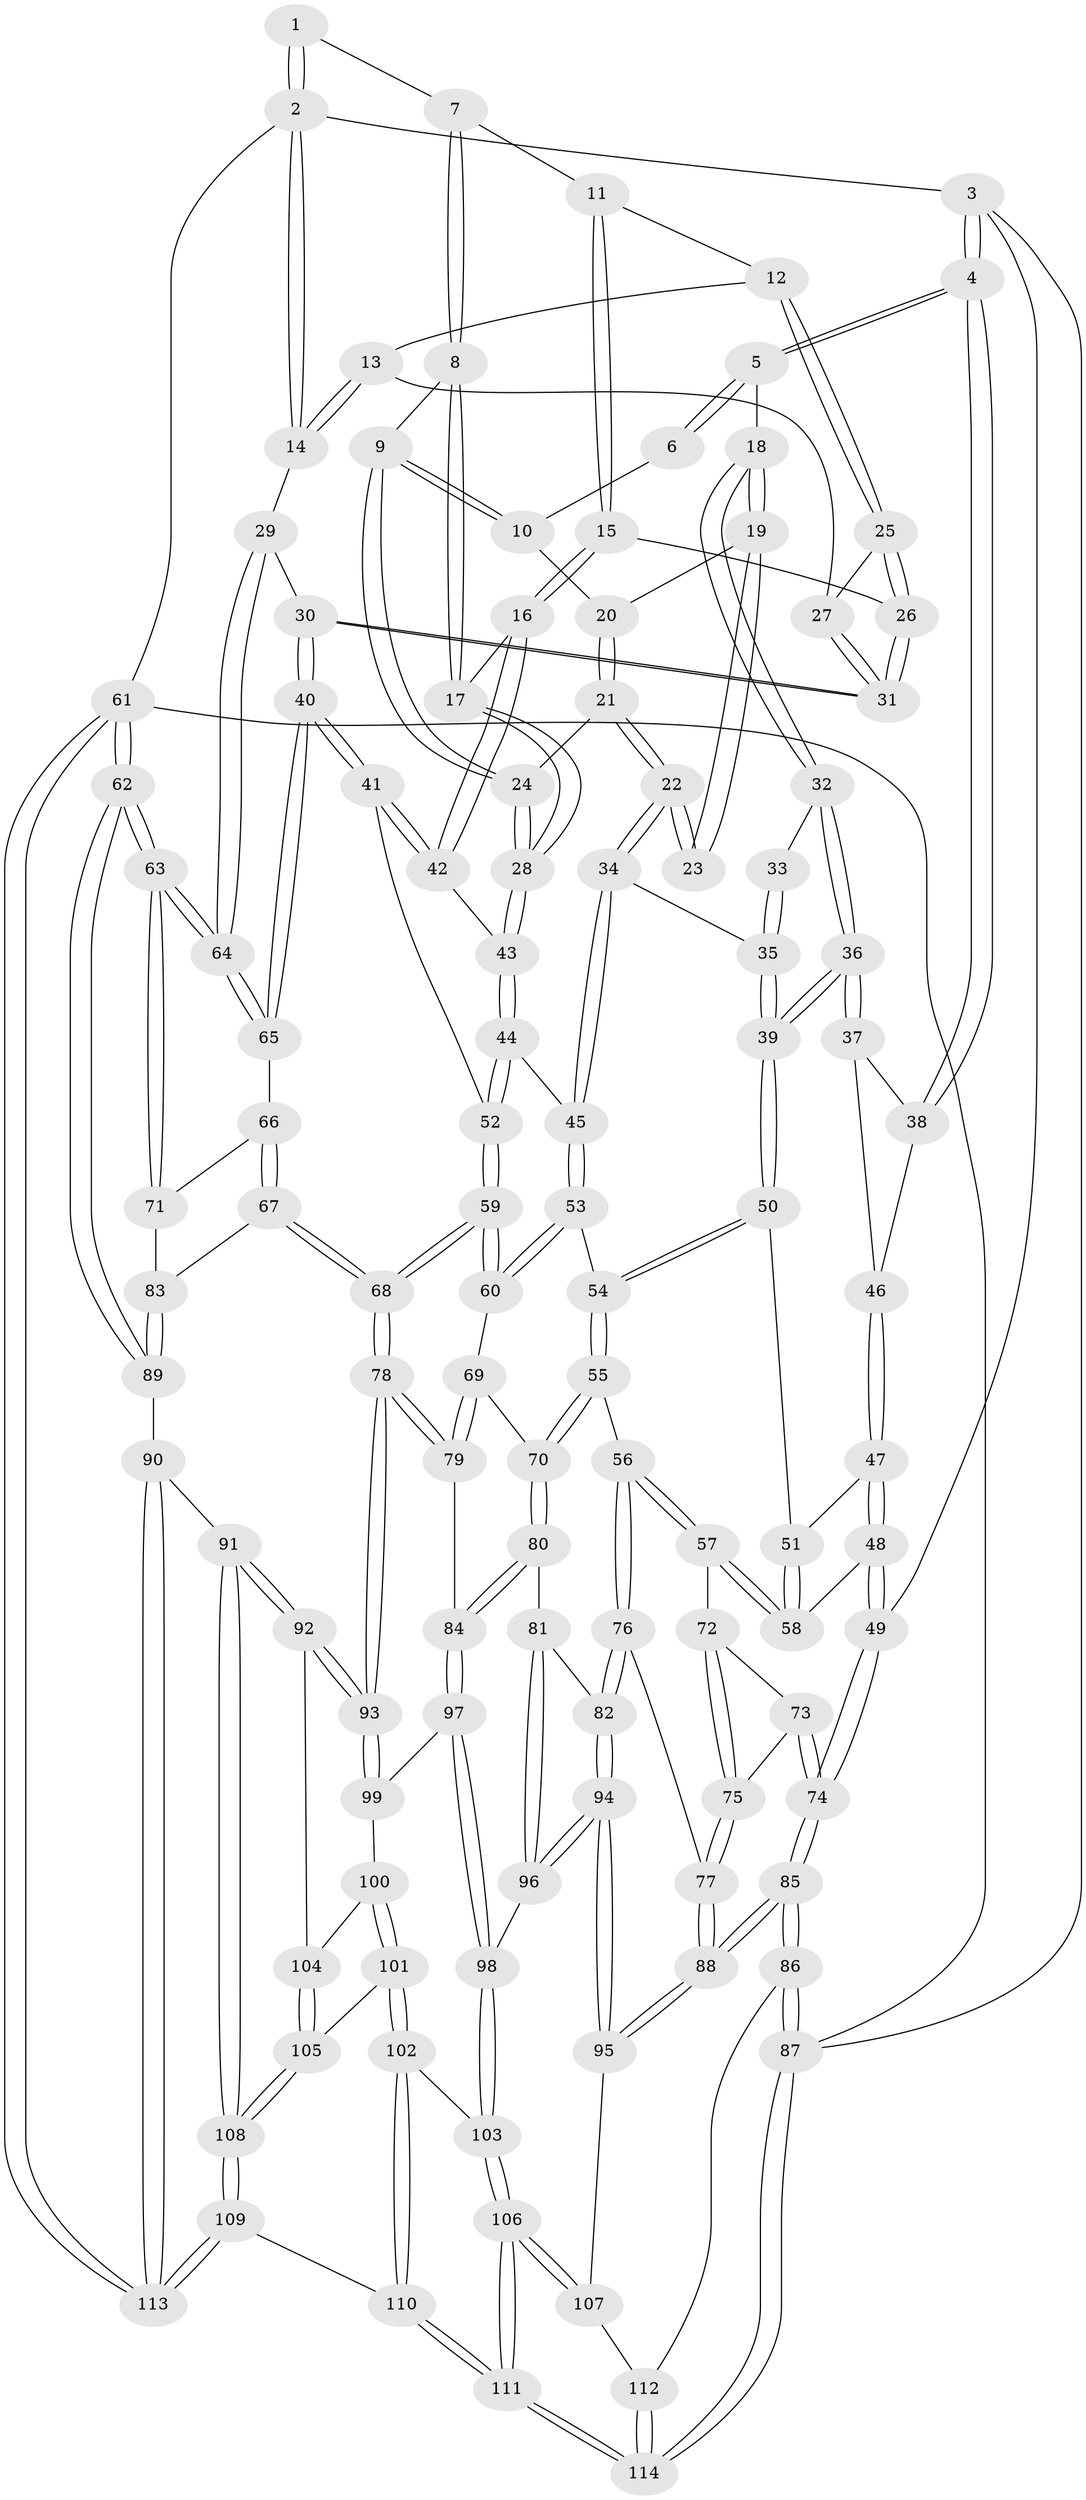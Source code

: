 // coarse degree distribution, {4: 0.3055555555555556, 5: 0.1388888888888889, 3: 0.4166666666666667, 2: 0.1388888888888889}
// Generated by graph-tools (version 1.1) at 2025/54/03/04/25 22:54:12]
// undirected, 114 vertices, 282 edges
graph export_dot {
  node [color=gray90,style=filled];
  1 [pos="+0.6007425449919717+0"];
  2 [pos="+1+0"];
  3 [pos="+0+0"];
  4 [pos="+0+0"];
  5 [pos="+0.0924983874533545+0"];
  6 [pos="+0.5188723927554438+0"];
  7 [pos="+0.6150535136675926+0"];
  8 [pos="+0.590137681894182+0.13681697537765936"];
  9 [pos="+0.5067086243148642+0.07349271849331984"];
  10 [pos="+0.48743077519527733+0"];
  11 [pos="+0.664892750282438+0.036260811570829325"];
  12 [pos="+0.7080902605559473+0.09075389113905373"];
  13 [pos="+0.7668630535849024+0.10698368925372317"];
  14 [pos="+1+0"];
  15 [pos="+0.624530425919291+0.17258203665199218"];
  16 [pos="+0.6201739916952718+0.17451989196053525"];
  17 [pos="+0.6063541045992136+0.17330395623900383"];
  18 [pos="+0.22311337109662005+0.07506017805476635"];
  19 [pos="+0.35788414671055835+0.07860162344003976"];
  20 [pos="+0.41044330678774205+0.06218791119843448"];
  21 [pos="+0.4252341110115751+0.18079852790040993"];
  22 [pos="+0.42459276811822433+0.18139080956858142"];
  23 [pos="+0.3808062463105463+0.1618284764159416"];
  24 [pos="+0.4762474350303527+0.16535077743058174"];
  25 [pos="+0.6639727601654761+0.15742553448949564"];
  26 [pos="+0.6386117048241182+0.17114694615178072"];
  27 [pos="+0.7527274097865082+0.15234148495685593"];
  28 [pos="+0.5598648405748647+0.1996959332686622"];
  29 [pos="+1+0"];
  30 [pos="+0.823232653005046+0.3235980613623552"];
  31 [pos="+0.7770614456386906+0.24915345552792917"];
  32 [pos="+0.22455895599379228+0.08863108488858065"];
  33 [pos="+0.3109381719208163+0.14978246542237597"];
  34 [pos="+0.3986264132245085+0.2875511396163139"];
  35 [pos="+0.33151571856620143+0.2792197400175307"];
  36 [pos="+0.1822490177861657+0.22893026766729027"];
  37 [pos="+0.12757807182886544+0.22434325890170237"];
  38 [pos="+0+0.08718561767493367"];
  39 [pos="+0.214652874235048+0.2980808526078588"];
  40 [pos="+0.8032989845267965+0.3715782187286446"];
  41 [pos="+0.7320264547927399+0.34954648601381194"];
  42 [pos="+0.6678164063053617+0.30360764584772953"];
  43 [pos="+0.5370171412542577+0.2979608620762892"];
  44 [pos="+0.48204339408496355+0.35321050468156784"];
  45 [pos="+0.44845712424104045+0.3518970502681377"];
  46 [pos="+0.04674214505583357+0.25754035436779255"];
  47 [pos="+0+0.34396934807618085"];
  48 [pos="+0+0.3645258484959072"];
  49 [pos="+0+0.3659873579744024"];
  50 [pos="+0.20695024262853862+0.32578164969534923"];
  51 [pos="+0.1165851470730103+0.3673466383001569"];
  52 [pos="+0.5370689520772629+0.4039938415349911"];
  53 [pos="+0.37045814626296897+0.4639425888059407"];
  54 [pos="+0.24223854025365674+0.41293531733959626"];
  55 [pos="+0.16286430697350657+0.5412126935452098"];
  56 [pos="+0.14030717819894176+0.5452735069925021"];
  57 [pos="+0.12125112389253177+0.5369320582419385"];
  58 [pos="+0.10482066822984862+0.5103409434012143"];
  59 [pos="+0.606708215178086+0.5902428833209585"];
  60 [pos="+0.3744781697930024+0.4948806542455892"];
  61 [pos="+1+1"];
  62 [pos="+1+0.9446396745886266"];
  63 [pos="+1+0.6416107543614618"];
  64 [pos="+1+0.4720436593188589"];
  65 [pos="+0.8067193407843605+0.3904256622061762"];
  66 [pos="+0.8036457346218714+0.40349036696332957"];
  67 [pos="+0.7421173656563429+0.5492249576320853"];
  68 [pos="+0.6131022405115023+0.5976382332370662"];
  69 [pos="+0.3458001809702105+0.5554630523307098"];
  70 [pos="+0.24627684005910924+0.585136785547183"];
  71 [pos="+0.9962861763378622+0.5762749895990013"];
  72 [pos="+0.08722386374712808+0.5520352565140337"];
  73 [pos="+0.0072233597402666765+0.5788993738246037"];
  74 [pos="+0+0.5641035452403725"];
  75 [pos="+0.04240488954116562+0.6650435159949076"];
  76 [pos="+0.12154484106377535+0.6781386073226219"];
  77 [pos="+0.04595501733098216+0.6821321846703756"];
  78 [pos="+0.5787922287866842+0.6726328848344505"];
  79 [pos="+0.386408647414519+0.6452193574052828"];
  80 [pos="+0.24640947499023116+0.5887132331410523"];
  81 [pos="+0.21608788939915183+0.700403149790728"];
  82 [pos="+0.12281177628149056+0.6799264648021757"];
  83 [pos="+0.7700398237682448+0.5768862984542528"];
  84 [pos="+0.3302032337526214+0.728490891892939"];
  85 [pos="+0+0.7955652064882988"];
  86 [pos="+0+0.929604334053906"];
  87 [pos="+0+1"];
  88 [pos="+0+0.7859167490274844"];
  89 [pos="+0.9298412578811458+0.8271912903604216"];
  90 [pos="+0.7247047226618148+0.8599441862247074"];
  91 [pos="+0.6255634258136187+0.8300669382517183"];
  92 [pos="+0.5893119007899918+0.758818788769193"];
  93 [pos="+0.5780962717587014+0.7228674534881347"];
  94 [pos="+0.11621274168418912+0.806837877766059"];
  95 [pos="+0.08907974747395325+0.8384810317695109"];
  96 [pos="+0.26513810401385796+0.7680182996953325"];
  97 [pos="+0.32333944563842465+0.7495168130097496"];
  98 [pos="+0.28281385111612367+0.7750300227441663"];
  99 [pos="+0.393678869646884+0.7767834139025599"];
  100 [pos="+0.40741884014781754+0.8203465798301771"];
  101 [pos="+0.39615413584096787+0.8667800059512163"];
  102 [pos="+0.3468455274751537+0.8951388622318402"];
  103 [pos="+0.2840430661529542+0.8240057484568925"];
  104 [pos="+0.4543285378684151+0.838284239642016"];
  105 [pos="+0.4464494122769275+0.8878300856145253"];
  106 [pos="+0.18553752484128413+0.9462900932598768"];
  107 [pos="+0.10383632386355278+0.8714394623539266"];
  108 [pos="+0.5201077523197547+0.9891316069089092"];
  109 [pos="+0.46330502583310706+1"];
  110 [pos="+0.3685205225387489+1"];
  111 [pos="+0.25141468826921587+1"];
  112 [pos="+0.04082428992479031+0.9569496122704898"];
  113 [pos="+0.7085569216547755+1"];
  114 [pos="+0.15040765616564594+1"];
  1 -- 2;
  1 -- 2;
  1 -- 7;
  2 -- 3;
  2 -- 14;
  2 -- 14;
  2 -- 61;
  3 -- 4;
  3 -- 4;
  3 -- 49;
  3 -- 87;
  4 -- 5;
  4 -- 5;
  4 -- 38;
  4 -- 38;
  5 -- 6;
  5 -- 6;
  5 -- 18;
  6 -- 10;
  7 -- 8;
  7 -- 8;
  7 -- 11;
  8 -- 9;
  8 -- 17;
  8 -- 17;
  9 -- 10;
  9 -- 10;
  9 -- 24;
  9 -- 24;
  10 -- 20;
  11 -- 12;
  11 -- 15;
  11 -- 15;
  12 -- 13;
  12 -- 25;
  12 -- 25;
  13 -- 14;
  13 -- 14;
  13 -- 27;
  14 -- 29;
  15 -- 16;
  15 -- 16;
  15 -- 26;
  16 -- 17;
  16 -- 42;
  16 -- 42;
  17 -- 28;
  17 -- 28;
  18 -- 19;
  18 -- 19;
  18 -- 32;
  18 -- 32;
  19 -- 20;
  19 -- 23;
  19 -- 23;
  20 -- 21;
  20 -- 21;
  21 -- 22;
  21 -- 22;
  21 -- 24;
  22 -- 23;
  22 -- 23;
  22 -- 34;
  22 -- 34;
  24 -- 28;
  24 -- 28;
  25 -- 26;
  25 -- 26;
  25 -- 27;
  26 -- 31;
  26 -- 31;
  27 -- 31;
  27 -- 31;
  28 -- 43;
  28 -- 43;
  29 -- 30;
  29 -- 64;
  29 -- 64;
  30 -- 31;
  30 -- 31;
  30 -- 40;
  30 -- 40;
  32 -- 33;
  32 -- 36;
  32 -- 36;
  33 -- 35;
  33 -- 35;
  34 -- 35;
  34 -- 45;
  34 -- 45;
  35 -- 39;
  35 -- 39;
  36 -- 37;
  36 -- 37;
  36 -- 39;
  36 -- 39;
  37 -- 38;
  37 -- 46;
  38 -- 46;
  39 -- 50;
  39 -- 50;
  40 -- 41;
  40 -- 41;
  40 -- 65;
  40 -- 65;
  41 -- 42;
  41 -- 42;
  41 -- 52;
  42 -- 43;
  43 -- 44;
  43 -- 44;
  44 -- 45;
  44 -- 52;
  44 -- 52;
  45 -- 53;
  45 -- 53;
  46 -- 47;
  46 -- 47;
  47 -- 48;
  47 -- 48;
  47 -- 51;
  48 -- 49;
  48 -- 49;
  48 -- 58;
  49 -- 74;
  49 -- 74;
  50 -- 51;
  50 -- 54;
  50 -- 54;
  51 -- 58;
  51 -- 58;
  52 -- 59;
  52 -- 59;
  53 -- 54;
  53 -- 60;
  53 -- 60;
  54 -- 55;
  54 -- 55;
  55 -- 56;
  55 -- 70;
  55 -- 70;
  56 -- 57;
  56 -- 57;
  56 -- 76;
  56 -- 76;
  57 -- 58;
  57 -- 58;
  57 -- 72;
  59 -- 60;
  59 -- 60;
  59 -- 68;
  59 -- 68;
  60 -- 69;
  61 -- 62;
  61 -- 62;
  61 -- 113;
  61 -- 113;
  61 -- 87;
  62 -- 63;
  62 -- 63;
  62 -- 89;
  62 -- 89;
  63 -- 64;
  63 -- 64;
  63 -- 71;
  63 -- 71;
  64 -- 65;
  64 -- 65;
  65 -- 66;
  66 -- 67;
  66 -- 67;
  66 -- 71;
  67 -- 68;
  67 -- 68;
  67 -- 83;
  68 -- 78;
  68 -- 78;
  69 -- 70;
  69 -- 79;
  69 -- 79;
  70 -- 80;
  70 -- 80;
  71 -- 83;
  72 -- 73;
  72 -- 75;
  72 -- 75;
  73 -- 74;
  73 -- 74;
  73 -- 75;
  74 -- 85;
  74 -- 85;
  75 -- 77;
  75 -- 77;
  76 -- 77;
  76 -- 82;
  76 -- 82;
  77 -- 88;
  77 -- 88;
  78 -- 79;
  78 -- 79;
  78 -- 93;
  78 -- 93;
  79 -- 84;
  80 -- 81;
  80 -- 84;
  80 -- 84;
  81 -- 82;
  81 -- 96;
  81 -- 96;
  82 -- 94;
  82 -- 94;
  83 -- 89;
  83 -- 89;
  84 -- 97;
  84 -- 97;
  85 -- 86;
  85 -- 86;
  85 -- 88;
  85 -- 88;
  86 -- 87;
  86 -- 87;
  86 -- 112;
  87 -- 114;
  87 -- 114;
  88 -- 95;
  88 -- 95;
  89 -- 90;
  90 -- 91;
  90 -- 113;
  90 -- 113;
  91 -- 92;
  91 -- 92;
  91 -- 108;
  91 -- 108;
  92 -- 93;
  92 -- 93;
  92 -- 104;
  93 -- 99;
  93 -- 99;
  94 -- 95;
  94 -- 95;
  94 -- 96;
  94 -- 96;
  95 -- 107;
  96 -- 98;
  97 -- 98;
  97 -- 98;
  97 -- 99;
  98 -- 103;
  98 -- 103;
  99 -- 100;
  100 -- 101;
  100 -- 101;
  100 -- 104;
  101 -- 102;
  101 -- 102;
  101 -- 105;
  102 -- 103;
  102 -- 110;
  102 -- 110;
  103 -- 106;
  103 -- 106;
  104 -- 105;
  104 -- 105;
  105 -- 108;
  105 -- 108;
  106 -- 107;
  106 -- 107;
  106 -- 111;
  106 -- 111;
  107 -- 112;
  108 -- 109;
  108 -- 109;
  109 -- 110;
  109 -- 113;
  109 -- 113;
  110 -- 111;
  110 -- 111;
  111 -- 114;
  111 -- 114;
  112 -- 114;
  112 -- 114;
}
